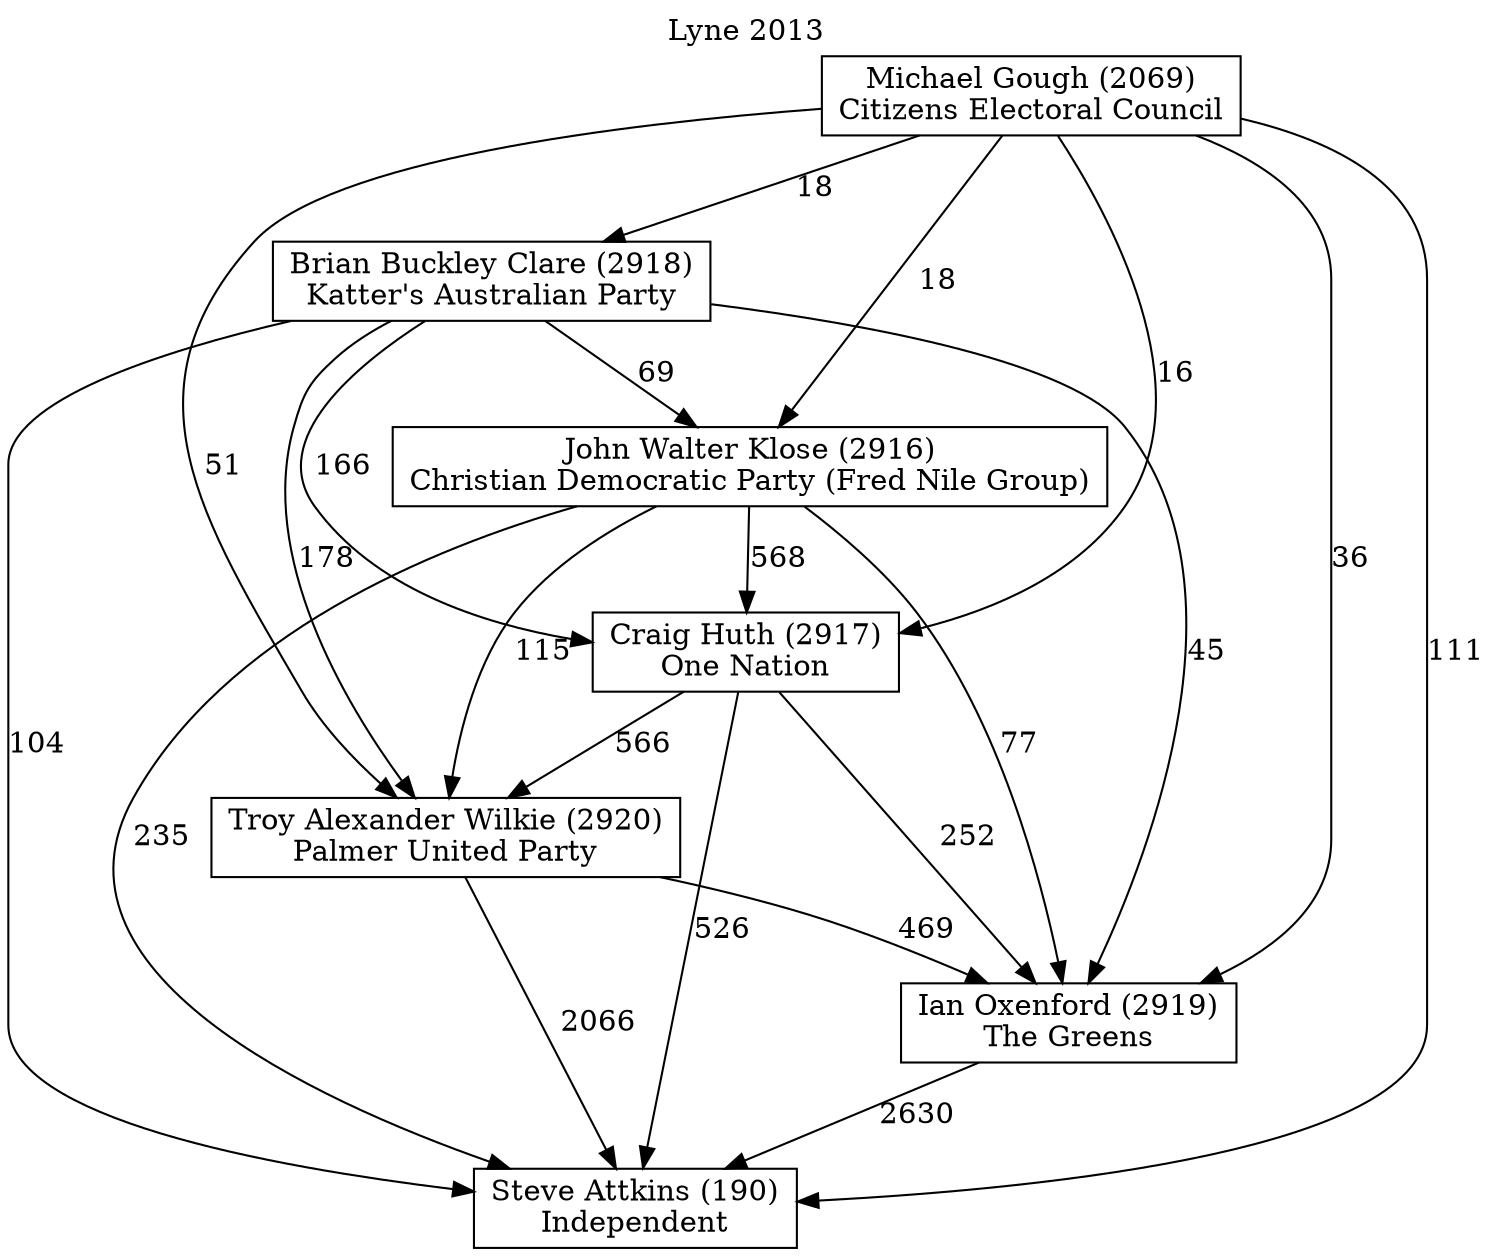 // House preference flow
digraph "Steve Attkins (190)_Lyne_2013" {
	graph [label="Lyne 2013" labelloc=t mclimit=10]
	node [shape=box]
	"Brian Buckley Clare (2918)" [label="Brian Buckley Clare (2918)
Katter's Australian Party"]
	"Craig Huth (2917)" [label="Craig Huth (2917)
One Nation"]
	"Ian Oxenford (2919)" [label="Ian Oxenford (2919)
The Greens"]
	"John Walter Klose (2916)" [label="John Walter Klose (2916)
Christian Democratic Party (Fred Nile Group)"]
	"Michael Gough (2069)" [label="Michael Gough (2069)
Citizens Electoral Council"]
	"Steve Attkins (190)" [label="Steve Attkins (190)
Independent"]
	"Troy Alexander Wilkie (2920)" [label="Troy Alexander Wilkie (2920)
Palmer United Party"]
	"Brian Buckley Clare (2918)" -> "Craig Huth (2917)" [label=166]
	"Brian Buckley Clare (2918)" -> "Ian Oxenford (2919)" [label=45]
	"Brian Buckley Clare (2918)" -> "John Walter Klose (2916)" [label=69]
	"Brian Buckley Clare (2918)" -> "Steve Attkins (190)" [label=104]
	"Brian Buckley Clare (2918)" -> "Troy Alexander Wilkie (2920)" [label=178]
	"Craig Huth (2917)" -> "Ian Oxenford (2919)" [label=252]
	"Craig Huth (2917)" -> "Steve Attkins (190)" [label=526]
	"Craig Huth (2917)" -> "Troy Alexander Wilkie (2920)" [label=566]
	"Ian Oxenford (2919)" -> "Steve Attkins (190)" [label=2630]
	"John Walter Klose (2916)" -> "Craig Huth (2917)" [label=568]
	"John Walter Klose (2916)" -> "Ian Oxenford (2919)" [label=77]
	"John Walter Klose (2916)" -> "Steve Attkins (190)" [label=235]
	"John Walter Klose (2916)" -> "Troy Alexander Wilkie (2920)" [label=115]
	"Michael Gough (2069)" -> "Brian Buckley Clare (2918)" [label=18]
	"Michael Gough (2069)" -> "Craig Huth (2917)" [label=16]
	"Michael Gough (2069)" -> "Ian Oxenford (2919)" [label=36]
	"Michael Gough (2069)" -> "John Walter Klose (2916)" [label=18]
	"Michael Gough (2069)" -> "Steve Attkins (190)" [label=111]
	"Michael Gough (2069)" -> "Troy Alexander Wilkie (2920)" [label=51]
	"Troy Alexander Wilkie (2920)" -> "Ian Oxenford (2919)" [label=469]
	"Troy Alexander Wilkie (2920)" -> "Steve Attkins (190)" [label=2066]
}
